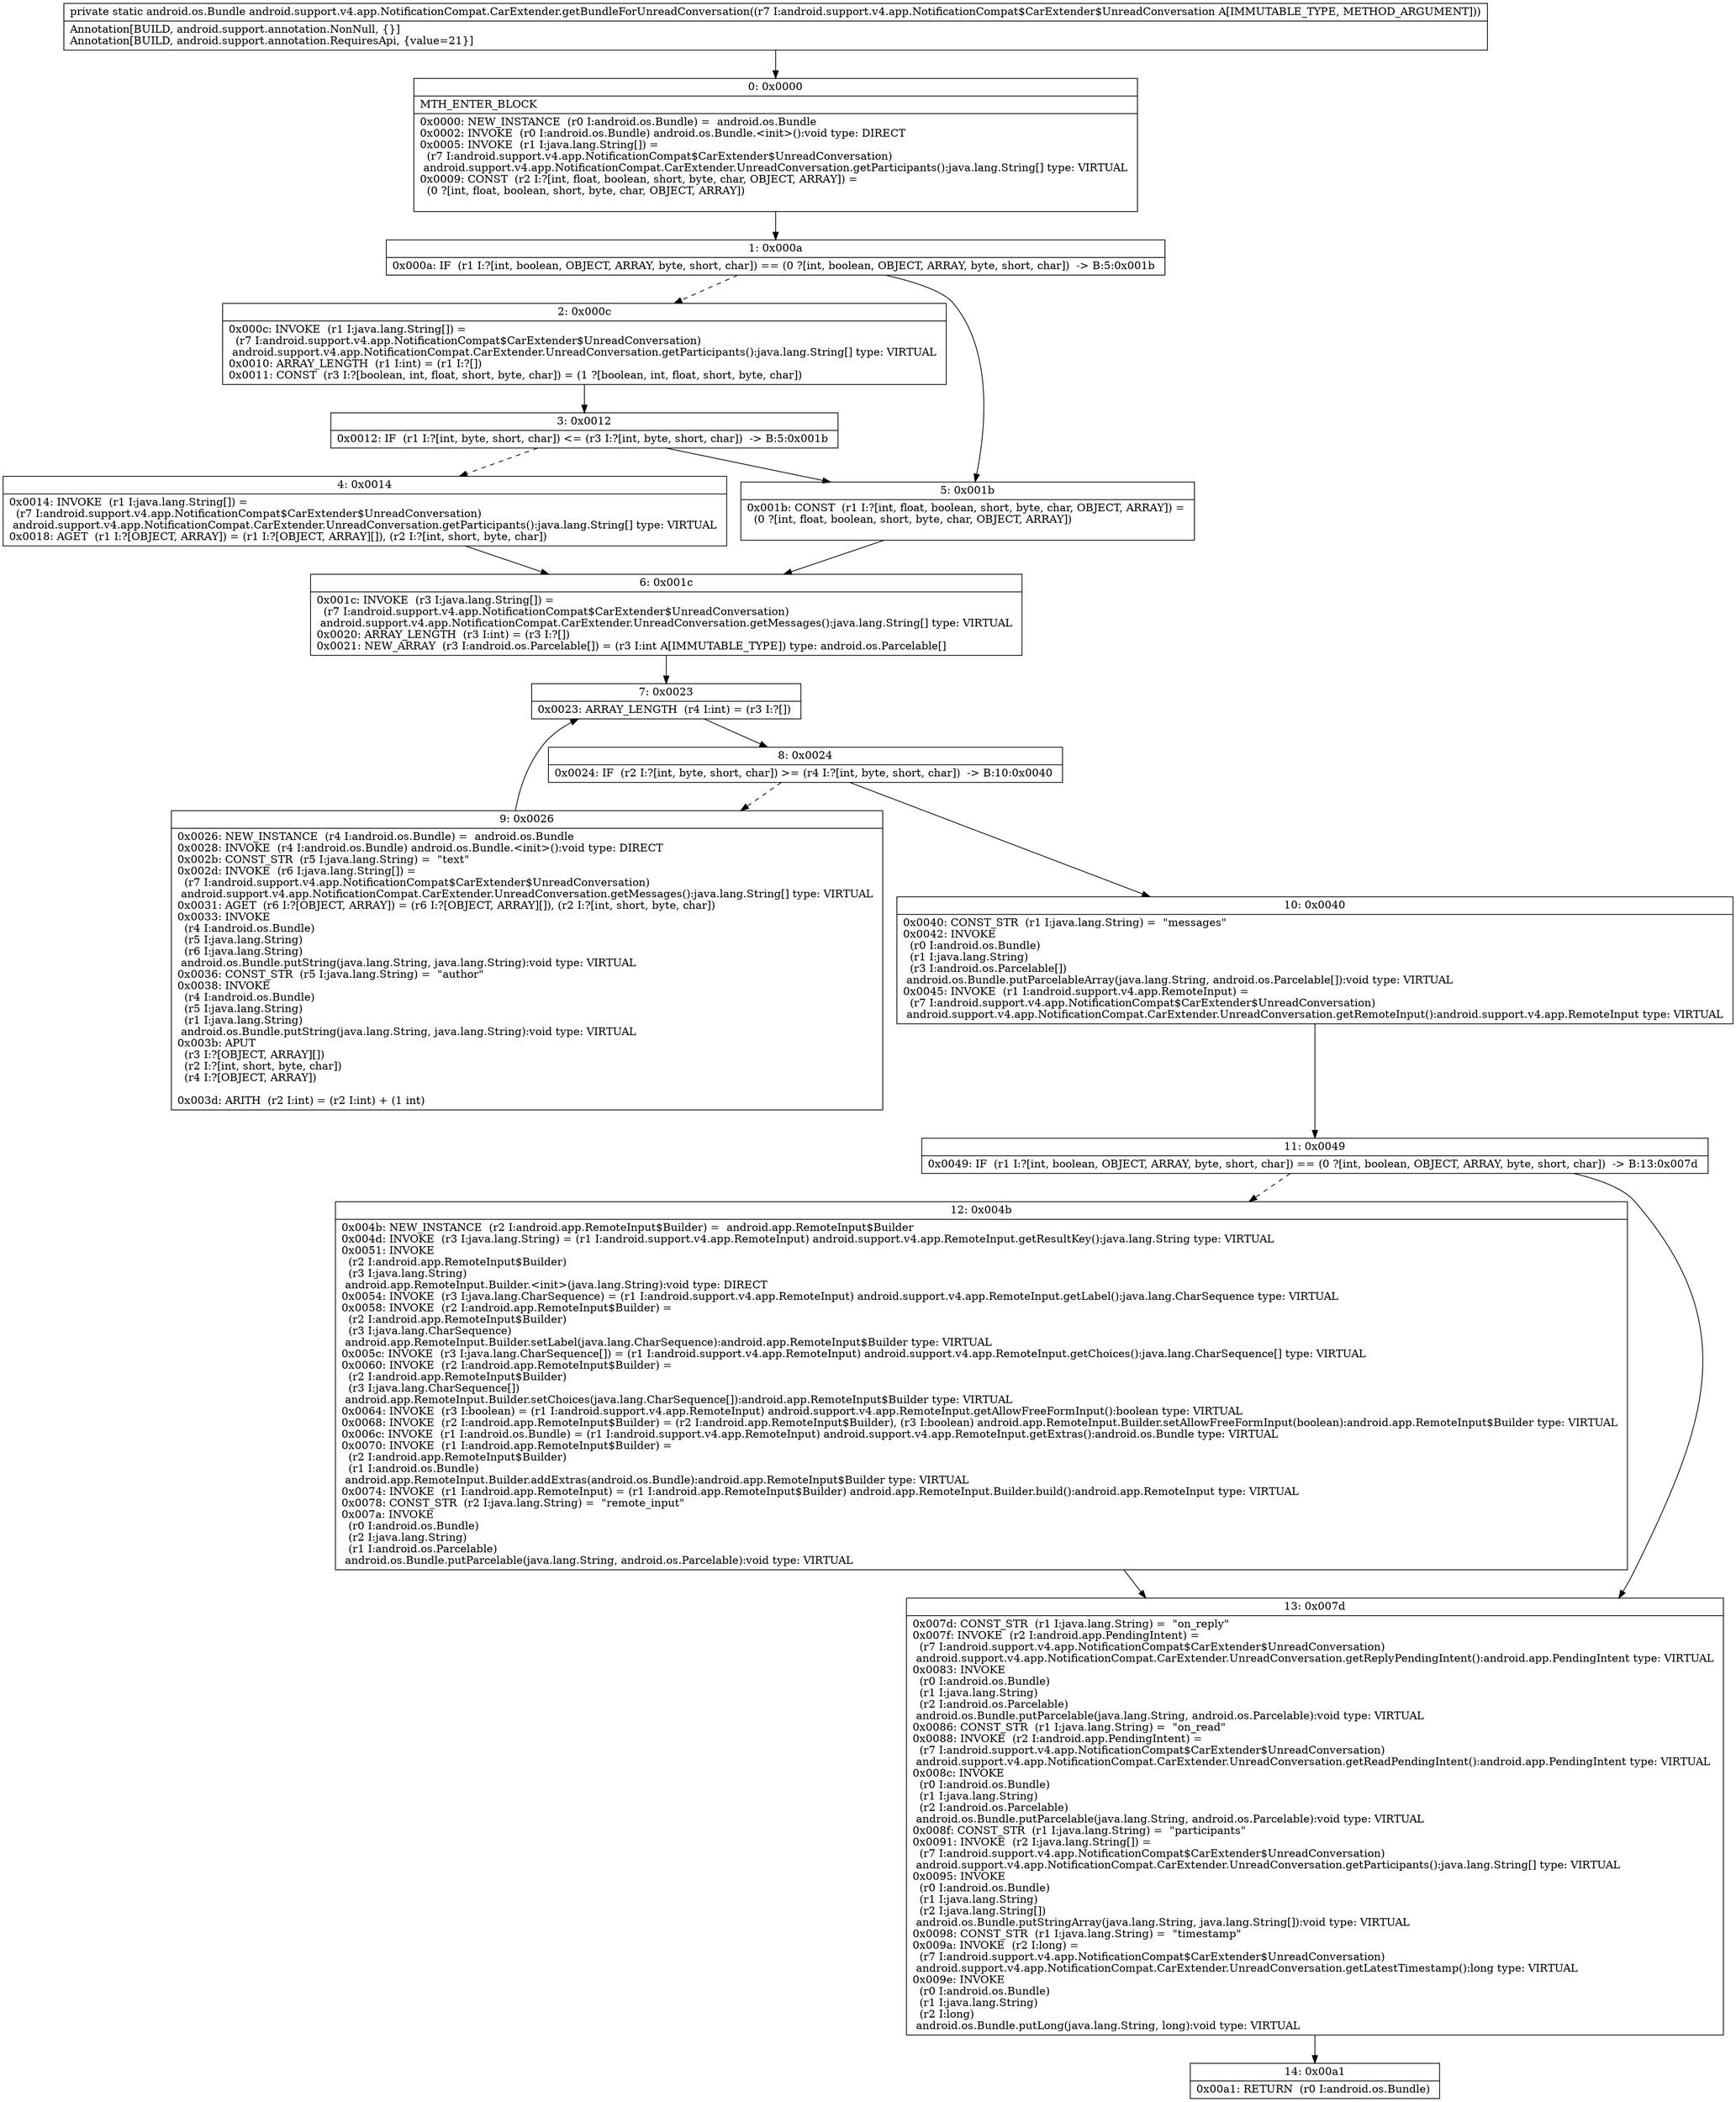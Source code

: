digraph "CFG forandroid.support.v4.app.NotificationCompat.CarExtender.getBundleForUnreadConversation(Landroid\/support\/v4\/app\/NotificationCompat$CarExtender$UnreadConversation;)Landroid\/os\/Bundle;" {
Node_0 [shape=record,label="{0\:\ 0x0000|MTH_ENTER_BLOCK\l|0x0000: NEW_INSTANCE  (r0 I:android.os.Bundle) =  android.os.Bundle \l0x0002: INVOKE  (r0 I:android.os.Bundle) android.os.Bundle.\<init\>():void type: DIRECT \l0x0005: INVOKE  (r1 I:java.lang.String[]) = \l  (r7 I:android.support.v4.app.NotificationCompat$CarExtender$UnreadConversation)\l android.support.v4.app.NotificationCompat.CarExtender.UnreadConversation.getParticipants():java.lang.String[] type: VIRTUAL \l0x0009: CONST  (r2 I:?[int, float, boolean, short, byte, char, OBJECT, ARRAY]) = \l  (0 ?[int, float, boolean, short, byte, char, OBJECT, ARRAY])\l \l}"];
Node_1 [shape=record,label="{1\:\ 0x000a|0x000a: IF  (r1 I:?[int, boolean, OBJECT, ARRAY, byte, short, char]) == (0 ?[int, boolean, OBJECT, ARRAY, byte, short, char])  \-\> B:5:0x001b \l}"];
Node_2 [shape=record,label="{2\:\ 0x000c|0x000c: INVOKE  (r1 I:java.lang.String[]) = \l  (r7 I:android.support.v4.app.NotificationCompat$CarExtender$UnreadConversation)\l android.support.v4.app.NotificationCompat.CarExtender.UnreadConversation.getParticipants():java.lang.String[] type: VIRTUAL \l0x0010: ARRAY_LENGTH  (r1 I:int) = (r1 I:?[]) \l0x0011: CONST  (r3 I:?[boolean, int, float, short, byte, char]) = (1 ?[boolean, int, float, short, byte, char]) \l}"];
Node_3 [shape=record,label="{3\:\ 0x0012|0x0012: IF  (r1 I:?[int, byte, short, char]) \<= (r3 I:?[int, byte, short, char])  \-\> B:5:0x001b \l}"];
Node_4 [shape=record,label="{4\:\ 0x0014|0x0014: INVOKE  (r1 I:java.lang.String[]) = \l  (r7 I:android.support.v4.app.NotificationCompat$CarExtender$UnreadConversation)\l android.support.v4.app.NotificationCompat.CarExtender.UnreadConversation.getParticipants():java.lang.String[] type: VIRTUAL \l0x0018: AGET  (r1 I:?[OBJECT, ARRAY]) = (r1 I:?[OBJECT, ARRAY][]), (r2 I:?[int, short, byte, char]) \l}"];
Node_5 [shape=record,label="{5\:\ 0x001b|0x001b: CONST  (r1 I:?[int, float, boolean, short, byte, char, OBJECT, ARRAY]) = \l  (0 ?[int, float, boolean, short, byte, char, OBJECT, ARRAY])\l \l}"];
Node_6 [shape=record,label="{6\:\ 0x001c|0x001c: INVOKE  (r3 I:java.lang.String[]) = \l  (r7 I:android.support.v4.app.NotificationCompat$CarExtender$UnreadConversation)\l android.support.v4.app.NotificationCompat.CarExtender.UnreadConversation.getMessages():java.lang.String[] type: VIRTUAL \l0x0020: ARRAY_LENGTH  (r3 I:int) = (r3 I:?[]) \l0x0021: NEW_ARRAY  (r3 I:android.os.Parcelable[]) = (r3 I:int A[IMMUTABLE_TYPE]) type: android.os.Parcelable[] \l}"];
Node_7 [shape=record,label="{7\:\ 0x0023|0x0023: ARRAY_LENGTH  (r4 I:int) = (r3 I:?[]) \l}"];
Node_8 [shape=record,label="{8\:\ 0x0024|0x0024: IF  (r2 I:?[int, byte, short, char]) \>= (r4 I:?[int, byte, short, char])  \-\> B:10:0x0040 \l}"];
Node_9 [shape=record,label="{9\:\ 0x0026|0x0026: NEW_INSTANCE  (r4 I:android.os.Bundle) =  android.os.Bundle \l0x0028: INVOKE  (r4 I:android.os.Bundle) android.os.Bundle.\<init\>():void type: DIRECT \l0x002b: CONST_STR  (r5 I:java.lang.String) =  \"text\" \l0x002d: INVOKE  (r6 I:java.lang.String[]) = \l  (r7 I:android.support.v4.app.NotificationCompat$CarExtender$UnreadConversation)\l android.support.v4.app.NotificationCompat.CarExtender.UnreadConversation.getMessages():java.lang.String[] type: VIRTUAL \l0x0031: AGET  (r6 I:?[OBJECT, ARRAY]) = (r6 I:?[OBJECT, ARRAY][]), (r2 I:?[int, short, byte, char]) \l0x0033: INVOKE  \l  (r4 I:android.os.Bundle)\l  (r5 I:java.lang.String)\l  (r6 I:java.lang.String)\l android.os.Bundle.putString(java.lang.String, java.lang.String):void type: VIRTUAL \l0x0036: CONST_STR  (r5 I:java.lang.String) =  \"author\" \l0x0038: INVOKE  \l  (r4 I:android.os.Bundle)\l  (r5 I:java.lang.String)\l  (r1 I:java.lang.String)\l android.os.Bundle.putString(java.lang.String, java.lang.String):void type: VIRTUAL \l0x003b: APUT  \l  (r3 I:?[OBJECT, ARRAY][])\l  (r2 I:?[int, short, byte, char])\l  (r4 I:?[OBJECT, ARRAY])\l \l0x003d: ARITH  (r2 I:int) = (r2 I:int) + (1 int) \l}"];
Node_10 [shape=record,label="{10\:\ 0x0040|0x0040: CONST_STR  (r1 I:java.lang.String) =  \"messages\" \l0x0042: INVOKE  \l  (r0 I:android.os.Bundle)\l  (r1 I:java.lang.String)\l  (r3 I:android.os.Parcelable[])\l android.os.Bundle.putParcelableArray(java.lang.String, android.os.Parcelable[]):void type: VIRTUAL \l0x0045: INVOKE  (r1 I:android.support.v4.app.RemoteInput) = \l  (r7 I:android.support.v4.app.NotificationCompat$CarExtender$UnreadConversation)\l android.support.v4.app.NotificationCompat.CarExtender.UnreadConversation.getRemoteInput():android.support.v4.app.RemoteInput type: VIRTUAL \l}"];
Node_11 [shape=record,label="{11\:\ 0x0049|0x0049: IF  (r1 I:?[int, boolean, OBJECT, ARRAY, byte, short, char]) == (0 ?[int, boolean, OBJECT, ARRAY, byte, short, char])  \-\> B:13:0x007d \l}"];
Node_12 [shape=record,label="{12\:\ 0x004b|0x004b: NEW_INSTANCE  (r2 I:android.app.RemoteInput$Builder) =  android.app.RemoteInput$Builder \l0x004d: INVOKE  (r3 I:java.lang.String) = (r1 I:android.support.v4.app.RemoteInput) android.support.v4.app.RemoteInput.getResultKey():java.lang.String type: VIRTUAL \l0x0051: INVOKE  \l  (r2 I:android.app.RemoteInput$Builder)\l  (r3 I:java.lang.String)\l android.app.RemoteInput.Builder.\<init\>(java.lang.String):void type: DIRECT \l0x0054: INVOKE  (r3 I:java.lang.CharSequence) = (r1 I:android.support.v4.app.RemoteInput) android.support.v4.app.RemoteInput.getLabel():java.lang.CharSequence type: VIRTUAL \l0x0058: INVOKE  (r2 I:android.app.RemoteInput$Builder) = \l  (r2 I:android.app.RemoteInput$Builder)\l  (r3 I:java.lang.CharSequence)\l android.app.RemoteInput.Builder.setLabel(java.lang.CharSequence):android.app.RemoteInput$Builder type: VIRTUAL \l0x005c: INVOKE  (r3 I:java.lang.CharSequence[]) = (r1 I:android.support.v4.app.RemoteInput) android.support.v4.app.RemoteInput.getChoices():java.lang.CharSequence[] type: VIRTUAL \l0x0060: INVOKE  (r2 I:android.app.RemoteInput$Builder) = \l  (r2 I:android.app.RemoteInput$Builder)\l  (r3 I:java.lang.CharSequence[])\l android.app.RemoteInput.Builder.setChoices(java.lang.CharSequence[]):android.app.RemoteInput$Builder type: VIRTUAL \l0x0064: INVOKE  (r3 I:boolean) = (r1 I:android.support.v4.app.RemoteInput) android.support.v4.app.RemoteInput.getAllowFreeFormInput():boolean type: VIRTUAL \l0x0068: INVOKE  (r2 I:android.app.RemoteInput$Builder) = (r2 I:android.app.RemoteInput$Builder), (r3 I:boolean) android.app.RemoteInput.Builder.setAllowFreeFormInput(boolean):android.app.RemoteInput$Builder type: VIRTUAL \l0x006c: INVOKE  (r1 I:android.os.Bundle) = (r1 I:android.support.v4.app.RemoteInput) android.support.v4.app.RemoteInput.getExtras():android.os.Bundle type: VIRTUAL \l0x0070: INVOKE  (r1 I:android.app.RemoteInput$Builder) = \l  (r2 I:android.app.RemoteInput$Builder)\l  (r1 I:android.os.Bundle)\l android.app.RemoteInput.Builder.addExtras(android.os.Bundle):android.app.RemoteInput$Builder type: VIRTUAL \l0x0074: INVOKE  (r1 I:android.app.RemoteInput) = (r1 I:android.app.RemoteInput$Builder) android.app.RemoteInput.Builder.build():android.app.RemoteInput type: VIRTUAL \l0x0078: CONST_STR  (r2 I:java.lang.String) =  \"remote_input\" \l0x007a: INVOKE  \l  (r0 I:android.os.Bundle)\l  (r2 I:java.lang.String)\l  (r1 I:android.os.Parcelable)\l android.os.Bundle.putParcelable(java.lang.String, android.os.Parcelable):void type: VIRTUAL \l}"];
Node_13 [shape=record,label="{13\:\ 0x007d|0x007d: CONST_STR  (r1 I:java.lang.String) =  \"on_reply\" \l0x007f: INVOKE  (r2 I:android.app.PendingIntent) = \l  (r7 I:android.support.v4.app.NotificationCompat$CarExtender$UnreadConversation)\l android.support.v4.app.NotificationCompat.CarExtender.UnreadConversation.getReplyPendingIntent():android.app.PendingIntent type: VIRTUAL \l0x0083: INVOKE  \l  (r0 I:android.os.Bundle)\l  (r1 I:java.lang.String)\l  (r2 I:android.os.Parcelable)\l android.os.Bundle.putParcelable(java.lang.String, android.os.Parcelable):void type: VIRTUAL \l0x0086: CONST_STR  (r1 I:java.lang.String) =  \"on_read\" \l0x0088: INVOKE  (r2 I:android.app.PendingIntent) = \l  (r7 I:android.support.v4.app.NotificationCompat$CarExtender$UnreadConversation)\l android.support.v4.app.NotificationCompat.CarExtender.UnreadConversation.getReadPendingIntent():android.app.PendingIntent type: VIRTUAL \l0x008c: INVOKE  \l  (r0 I:android.os.Bundle)\l  (r1 I:java.lang.String)\l  (r2 I:android.os.Parcelable)\l android.os.Bundle.putParcelable(java.lang.String, android.os.Parcelable):void type: VIRTUAL \l0x008f: CONST_STR  (r1 I:java.lang.String) =  \"participants\" \l0x0091: INVOKE  (r2 I:java.lang.String[]) = \l  (r7 I:android.support.v4.app.NotificationCompat$CarExtender$UnreadConversation)\l android.support.v4.app.NotificationCompat.CarExtender.UnreadConversation.getParticipants():java.lang.String[] type: VIRTUAL \l0x0095: INVOKE  \l  (r0 I:android.os.Bundle)\l  (r1 I:java.lang.String)\l  (r2 I:java.lang.String[])\l android.os.Bundle.putStringArray(java.lang.String, java.lang.String[]):void type: VIRTUAL \l0x0098: CONST_STR  (r1 I:java.lang.String) =  \"timestamp\" \l0x009a: INVOKE  (r2 I:long) = \l  (r7 I:android.support.v4.app.NotificationCompat$CarExtender$UnreadConversation)\l android.support.v4.app.NotificationCompat.CarExtender.UnreadConversation.getLatestTimestamp():long type: VIRTUAL \l0x009e: INVOKE  \l  (r0 I:android.os.Bundle)\l  (r1 I:java.lang.String)\l  (r2 I:long)\l android.os.Bundle.putLong(java.lang.String, long):void type: VIRTUAL \l}"];
Node_14 [shape=record,label="{14\:\ 0x00a1|0x00a1: RETURN  (r0 I:android.os.Bundle) \l}"];
MethodNode[shape=record,label="{private static android.os.Bundle android.support.v4.app.NotificationCompat.CarExtender.getBundleForUnreadConversation((r7 I:android.support.v4.app.NotificationCompat$CarExtender$UnreadConversation A[IMMUTABLE_TYPE, METHOD_ARGUMENT]))  | Annotation[BUILD, android.support.annotation.NonNull, \{\}]\lAnnotation[BUILD, android.support.annotation.RequiresApi, \{value=21\}]\l}"];
MethodNode -> Node_0;
Node_0 -> Node_1;
Node_1 -> Node_2[style=dashed];
Node_1 -> Node_5;
Node_2 -> Node_3;
Node_3 -> Node_4[style=dashed];
Node_3 -> Node_5;
Node_4 -> Node_6;
Node_5 -> Node_6;
Node_6 -> Node_7;
Node_7 -> Node_8;
Node_8 -> Node_9[style=dashed];
Node_8 -> Node_10;
Node_9 -> Node_7;
Node_10 -> Node_11;
Node_11 -> Node_12[style=dashed];
Node_11 -> Node_13;
Node_12 -> Node_13;
Node_13 -> Node_14;
}


